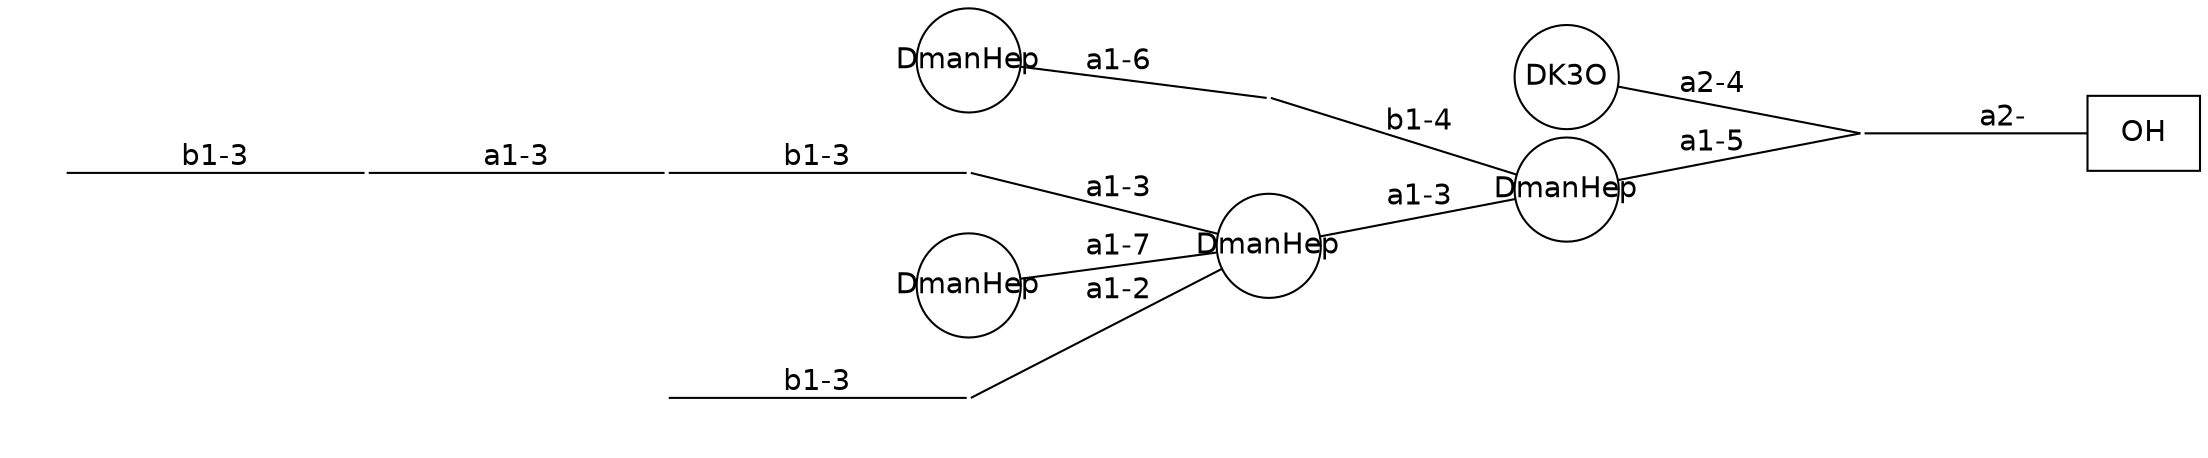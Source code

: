 graph G {graph [splines=false dpi=72 outputorder="edgesfirst"];
node [shape="none" fontname=DejaVuSans labelfontsize=12 label="none" size=50 fixedsize="true" scale="true"];
edge [labelfontsize=12 fontname=DejaVuSans labeldistance=1.2 labelangle=320.0];
rankdir=LR nodesep="0.05" ranksep="0.8";
0 [shape=box label="OH"]
1 [label="" height="0.7" image="includes/MolecularMetadata/Sugars/SNFG_Symbol_Images/DKDO.svg"];
2 [shape=circle height="0.7" label="DK3O"];
3 [shape=circle height="0.7" label="DmanHep"];
4 [label="" height="0.7" image="includes/MolecularMetadata/Sugars/SNFG_Symbol_Images/DGlc.svg"];
5 [shape=circle height="0.7" label="DmanHep"];
6 [shape=circle height="0.7" label="DmanHep"];
7 [label="" height="0.7" image="includes/MolecularMetadata/Sugars/SNFG_Symbol_Images/LRha.svg"];
8 [label="" height="0.7" image="includes/MolecularMetadata/Sugars/SNFG_Symbol_Images/DGalNAc.svg"];
9 [label="" height="0.7" image="includes/MolecularMetadata/Sugars/SNFG_Symbol_Images/DGalNAc.svg"];
10 [label="" height="0.7" image="includes/MolecularMetadata/Sugars/SNFG_Symbol_Images/DGlc.svg"];
11 [shape=circle height="0.7" label="DmanHep"];
12 [label="" height="0.7" image="includes/MolecularMetadata/Sugars/SNFG_Symbol_Images/DRha.svg"];
13 [label="" height="0.7" image="includes/MolecularMetadata/Sugars/SNFG_Symbol_Images/DGlcNAc.svg"];
1--0 [label="a2-" headclip=true tailclip=false];
2--1 [label="a2-4" headclip=false tailclip=true];
3--1 [label="a1-5" headclip=false tailclip=true];
4--3 [label="b1-4" headclip=true tailclip=false];
5--4 [label="a1-6" headclip=false tailclip=true];
6--3 [label="a1-3" headclip=true tailclip=true];
7--6 [label="a1-3" headclip=true tailclip=false];
8--7 [label="b1-3" headclip=false tailclip=false];
9--8 [label="a1-3" headclip=false tailclip=false];
10--9 [label="b1-3" headclip=false tailclip=false];
11--6 [label="a1-7" headclip=true tailclip=true];
12--6 [label="a1-2" headclip=true tailclip=false];
13--12 [label="b1-3" headclip=false tailclip=false];
}
